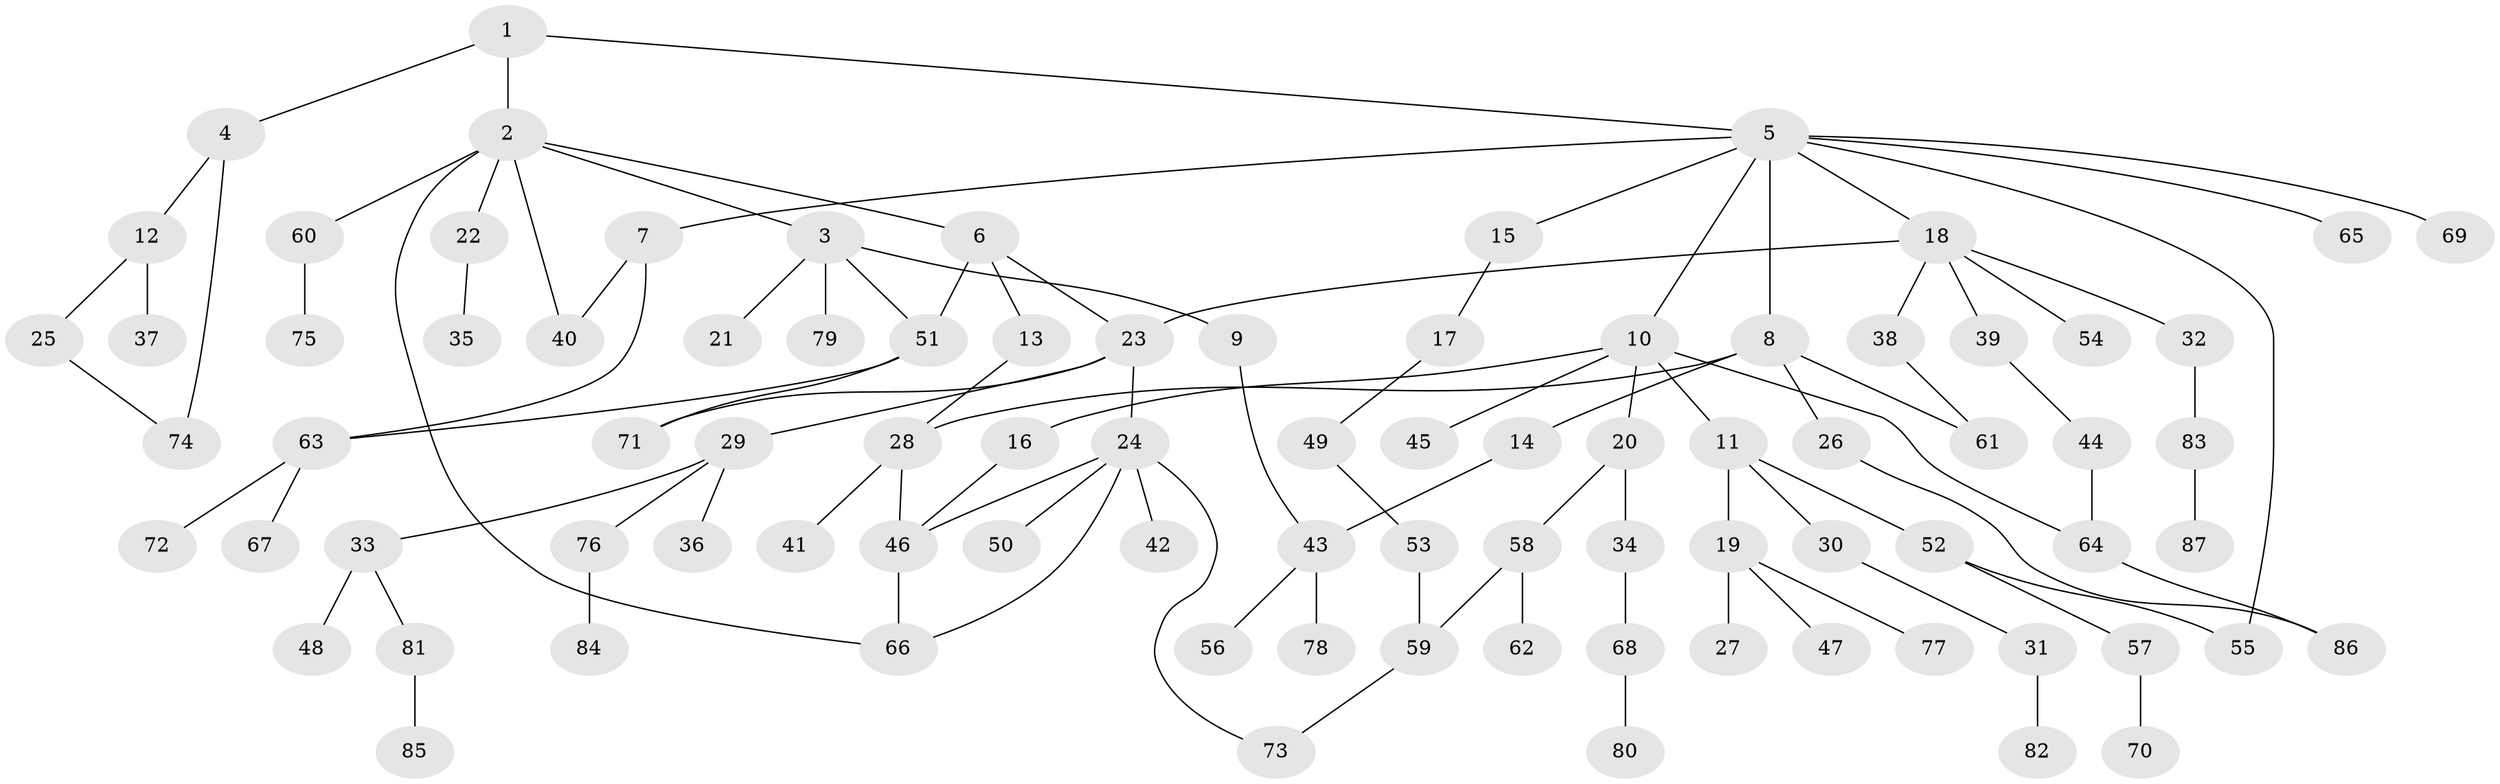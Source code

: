 // Generated by graph-tools (version 1.1) at 2025/13/03/09/25 04:13:15]
// undirected, 87 vertices, 104 edges
graph export_dot {
graph [start="1"]
  node [color=gray90,style=filled];
  1;
  2;
  3;
  4;
  5;
  6;
  7;
  8;
  9;
  10;
  11;
  12;
  13;
  14;
  15;
  16;
  17;
  18;
  19;
  20;
  21;
  22;
  23;
  24;
  25;
  26;
  27;
  28;
  29;
  30;
  31;
  32;
  33;
  34;
  35;
  36;
  37;
  38;
  39;
  40;
  41;
  42;
  43;
  44;
  45;
  46;
  47;
  48;
  49;
  50;
  51;
  52;
  53;
  54;
  55;
  56;
  57;
  58;
  59;
  60;
  61;
  62;
  63;
  64;
  65;
  66;
  67;
  68;
  69;
  70;
  71;
  72;
  73;
  74;
  75;
  76;
  77;
  78;
  79;
  80;
  81;
  82;
  83;
  84;
  85;
  86;
  87;
  1 -- 2;
  1 -- 4;
  1 -- 5;
  2 -- 3;
  2 -- 6;
  2 -- 22;
  2 -- 40;
  2 -- 60;
  2 -- 66;
  3 -- 9;
  3 -- 21;
  3 -- 79;
  3 -- 51;
  4 -- 12;
  4 -- 74;
  5 -- 7;
  5 -- 8;
  5 -- 10;
  5 -- 15;
  5 -- 18;
  5 -- 65;
  5 -- 69;
  5 -- 55;
  6 -- 13;
  6 -- 23;
  6 -- 51;
  7 -- 63;
  7 -- 40;
  8 -- 14;
  8 -- 26;
  8 -- 28;
  8 -- 61;
  9 -- 43;
  10 -- 11;
  10 -- 16;
  10 -- 20;
  10 -- 45;
  10 -- 64;
  11 -- 19;
  11 -- 30;
  11 -- 52;
  12 -- 25;
  12 -- 37;
  13 -- 28;
  14 -- 43;
  15 -- 17;
  16 -- 46;
  17 -- 49;
  18 -- 32;
  18 -- 38;
  18 -- 39;
  18 -- 54;
  18 -- 23;
  19 -- 27;
  19 -- 47;
  19 -- 77;
  20 -- 34;
  20 -- 58;
  22 -- 35;
  23 -- 24;
  23 -- 29;
  23 -- 71;
  24 -- 42;
  24 -- 50;
  24 -- 66;
  24 -- 73;
  24 -- 46;
  25 -- 74;
  26 -- 86;
  28 -- 41;
  28 -- 46;
  29 -- 33;
  29 -- 36;
  29 -- 76;
  30 -- 31;
  31 -- 82;
  32 -- 83;
  33 -- 48;
  33 -- 81;
  34 -- 68;
  38 -- 61;
  39 -- 44;
  43 -- 56;
  43 -- 78;
  44 -- 64;
  46 -- 66;
  49 -- 53;
  51 -- 71;
  51 -- 63;
  52 -- 55;
  52 -- 57;
  53 -- 59;
  57 -- 70;
  58 -- 59;
  58 -- 62;
  59 -- 73;
  60 -- 75;
  63 -- 67;
  63 -- 72;
  64 -- 86;
  68 -- 80;
  76 -- 84;
  81 -- 85;
  83 -- 87;
}
